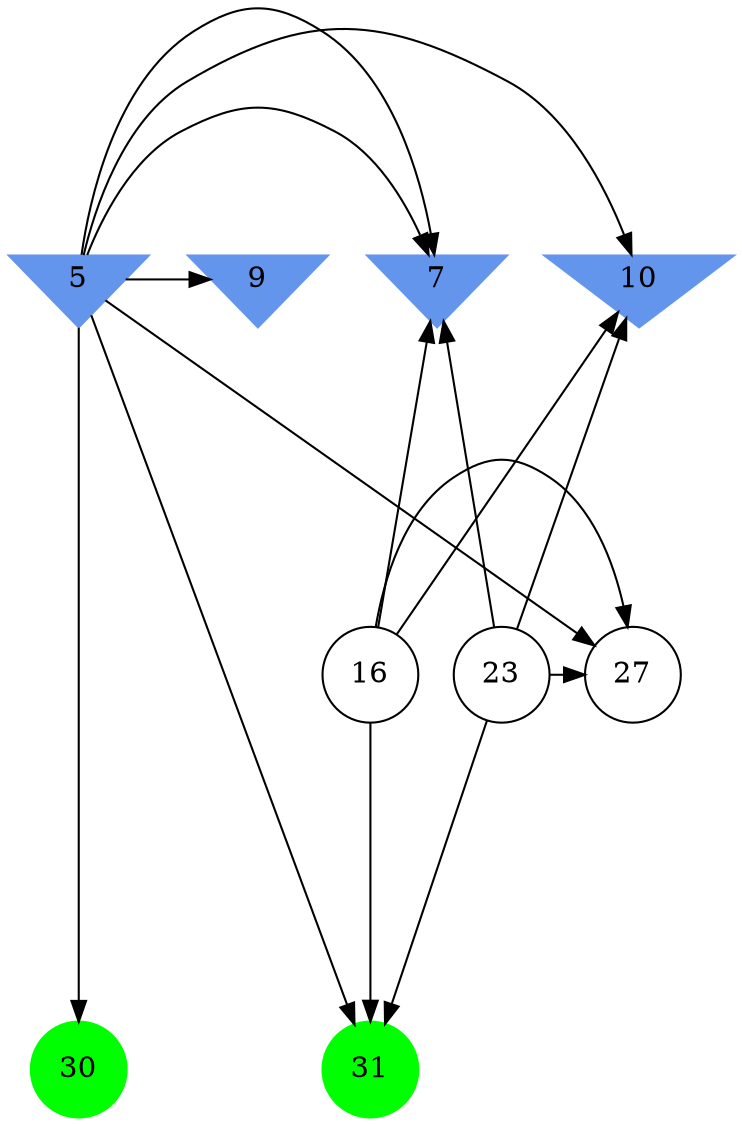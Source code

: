 digraph brain {
	ranksep=2.0;
	5 [shape=invtriangle,style=filled,color=cornflowerblue];
	7 [shape=invtriangle,style=filled,color=cornflowerblue];
	9 [shape=invtriangle,style=filled,color=cornflowerblue];
	10 [shape=invtriangle,style=filled,color=cornflowerblue];
	16 [shape=circle,color=black];
	23 [shape=circle,color=black];
	27 [shape=circle,color=black];
	30 [shape=circle,style=filled,color=green];
	31 [shape=circle,style=filled,color=green];
	16	->	10;
	16	->	7;
	16	->	27;
	16	->	31;
	23	->	10;
	23	->	7;
	23	->	27;
	23	->	31;
	5	->	10;
	5	->	7;
	5	->	27;
	5	->	31;
	5	->	30;
	5	->	9;
	5	->	7;
	{ rank=same; 5; 7; 9; 10; }
	{ rank=same; 16; 23; 27; }
	{ rank=same; 30; 31; }
}
